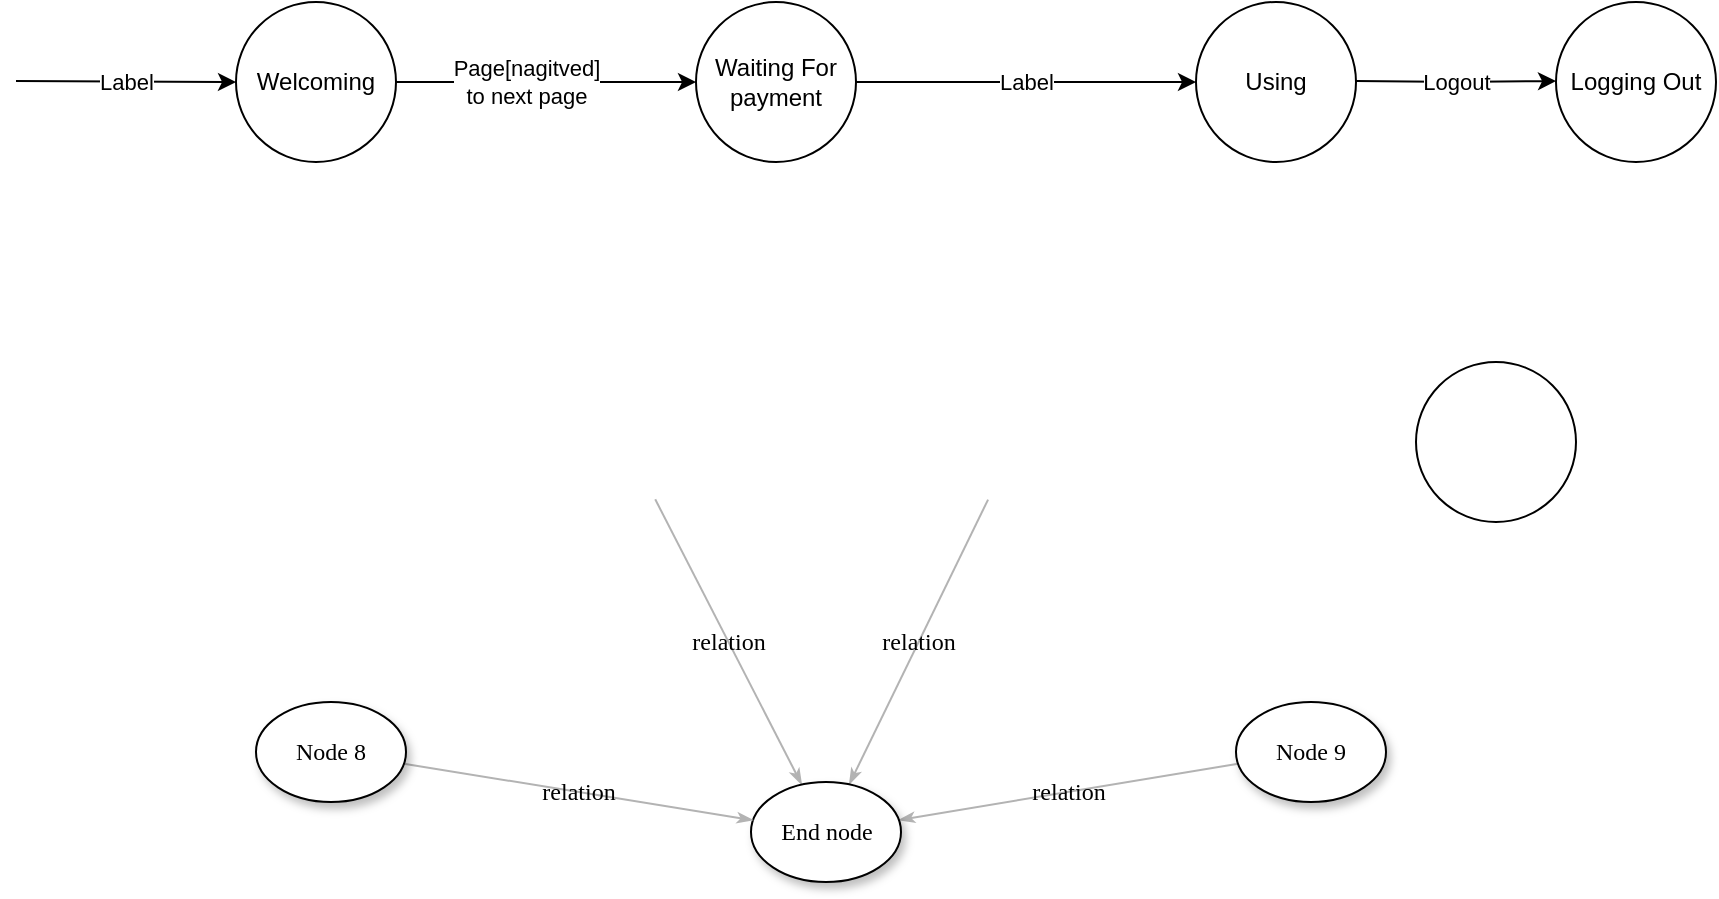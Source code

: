 <mxfile version="14.1.8" type="github">
  <diagram name="Page-1" id="42789a77-a242-8287-6e28-9cd8cfd52e62">
    <mxGraphModel dx="1038" dy="548" grid="1" gridSize="10" guides="1" tooltips="1" connect="1" arrows="1" fold="1" page="1" pageScale="1" pageWidth="1100" pageHeight="850" background="#ffffff" math="0" shadow="0">
      <root>
        <mxCell id="0" />
        <mxCell id="1" parent="0" />
        <mxCell id="1ea317790d2ca983-17" value="relation" style="edgeStyle=none;rounded=1;html=1;labelBackgroundColor=none;startArrow=none;startFill=0;startSize=5;endArrow=classicThin;endFill=1;endSize=5;jettySize=auto;orthogonalLoop=1;strokeColor=#B3B3B3;strokeWidth=1;fontFamily=Verdana;fontSize=12" parent="1" source="1ea317790d2ca983-5" target="1ea317790d2ca983-8" edge="1">
          <mxGeometry relative="1" as="geometry" />
        </mxCell>
        <mxCell id="1ea317790d2ca983-5" value="&lt;span&gt;Node 9&lt;/span&gt;" style="ellipse;whiteSpace=wrap;html=1;rounded=0;shadow=1;comic=0;labelBackgroundColor=none;strokeWidth=1;fontFamily=Verdana;fontSize=12;align=center;" parent="1" vertex="1">
          <mxGeometry x="700" y="470" width="75" height="50" as="geometry" />
        </mxCell>
        <mxCell id="1ea317790d2ca983-23" value="relation" style="edgeStyle=none;rounded=1;html=1;labelBackgroundColor=none;startArrow=none;startFill=0;startSize=5;endArrow=classicThin;endFill=1;endSize=5;jettySize=auto;orthogonalLoop=1;strokeColor=#B3B3B3;strokeWidth=1;fontFamily=Verdana;fontSize=12" parent="1" target="1ea317790d2ca983-8" edge="1">
          <mxGeometry relative="1" as="geometry">
            <mxPoint x="576.029" y="368.802" as="sourcePoint" />
          </mxGeometry>
        </mxCell>
        <mxCell id="1ea317790d2ca983-24" value="relation" style="edgeStyle=none;rounded=1;html=1;labelBackgroundColor=none;startArrow=none;startFill=0;startSize=5;endArrow=classicThin;endFill=1;endSize=5;jettySize=auto;orthogonalLoop=1;strokeColor=#B3B3B3;strokeWidth=1;fontFamily=Verdana;fontSize=12" parent="1" target="1ea317790d2ca983-8" edge="1">
          <mxGeometry relative="1" as="geometry">
            <mxPoint x="409.615" y="368.659" as="sourcePoint" />
          </mxGeometry>
        </mxCell>
        <mxCell id="1ea317790d2ca983-8" value="End node" style="ellipse;whiteSpace=wrap;html=1;rounded=0;shadow=1;comic=0;labelBackgroundColor=none;strokeWidth=1;fontFamily=Verdana;fontSize=12;align=center;" parent="1" vertex="1">
          <mxGeometry x="457.5" y="510" width="75" height="50" as="geometry" />
        </mxCell>
        <mxCell id="1ea317790d2ca983-18" value="relation" style="edgeStyle=none;rounded=1;html=1;labelBackgroundColor=none;startArrow=none;startFill=0;startSize=5;endArrow=classicThin;endFill=1;endSize=5;jettySize=auto;orthogonalLoop=1;strokeColor=#B3B3B3;strokeWidth=1;fontFamily=Verdana;fontSize=12" parent="1" source="1ea317790d2ca983-11" target="1ea317790d2ca983-8" edge="1">
          <mxGeometry relative="1" as="geometry" />
        </mxCell>
        <mxCell id="1ea317790d2ca983-11" value="&lt;span&gt;Node 8&lt;/span&gt;" style="ellipse;whiteSpace=wrap;html=1;rounded=0;shadow=1;comic=0;labelBackgroundColor=none;strokeWidth=1;fontFamily=Verdana;fontSize=12;align=center;" parent="1" vertex="1">
          <mxGeometry x="210" y="470" width="75" height="50" as="geometry" />
        </mxCell>
        <mxCell id="xNgxjTO_-06Ct2xAcb4G-1" value="Welcoming" style="ellipse;whiteSpace=wrap;html=1;aspect=fixed;" vertex="1" parent="1">
          <mxGeometry x="200" y="120" width="80" height="80" as="geometry" />
        </mxCell>
        <mxCell id="xNgxjTO_-06Ct2xAcb4G-4" value="" style="endArrow=classic;html=1;entryX=0;entryY=0.5;entryDx=0;entryDy=0;" edge="1" parent="1" target="xNgxjTO_-06Ct2xAcb4G-1">
          <mxGeometry relative="1" as="geometry">
            <mxPoint x="90" y="159.5" as="sourcePoint" />
            <mxPoint x="180" y="160" as="targetPoint" />
          </mxGeometry>
        </mxCell>
        <mxCell id="xNgxjTO_-06Ct2xAcb4G-5" value="Label" style="edgeLabel;resizable=0;html=1;align=center;verticalAlign=middle;" connectable="0" vertex="1" parent="xNgxjTO_-06Ct2xAcb4G-4">
          <mxGeometry relative="1" as="geometry" />
        </mxCell>
        <mxCell id="xNgxjTO_-06Ct2xAcb4G-7" value="" style="endArrow=classic;html=1;entryX=0;entryY=0.5;entryDx=0;entryDy=0;" edge="1" parent="1" target="xNgxjTO_-06Ct2xAcb4G-2">
          <mxGeometry relative="1" as="geometry">
            <mxPoint x="280" y="160" as="sourcePoint" />
            <mxPoint x="380" y="160" as="targetPoint" />
          </mxGeometry>
        </mxCell>
        <mxCell id="xNgxjTO_-06Ct2xAcb4G-8" value="Page[nagitved]&lt;br&gt;to next page" style="edgeLabel;resizable=0;html=1;align=center;verticalAlign=middle;" connectable="0" vertex="1" parent="xNgxjTO_-06Ct2xAcb4G-7">
          <mxGeometry relative="1" as="geometry">
            <mxPoint x="-10" as="offset" />
          </mxGeometry>
        </mxCell>
        <mxCell id="xNgxjTO_-06Ct2xAcb4G-9" value="Using" style="ellipse;whiteSpace=wrap;html=1;aspect=fixed;" vertex="1" parent="1">
          <mxGeometry x="680" y="120" width="80" height="80" as="geometry" />
        </mxCell>
        <mxCell id="xNgxjTO_-06Ct2xAcb4G-16" value="" style="endArrow=classic;html=1;" edge="1" parent="1" source="xNgxjTO_-06Ct2xAcb4G-2" target="xNgxjTO_-06Ct2xAcb4G-9">
          <mxGeometry relative="1" as="geometry">
            <mxPoint x="490" y="159.5" as="sourcePoint" />
            <mxPoint x="590" y="159.5" as="targetPoint" />
          </mxGeometry>
        </mxCell>
        <mxCell id="xNgxjTO_-06Ct2xAcb4G-17" value="Label" style="edgeLabel;resizable=0;html=1;align=center;verticalAlign=middle;" connectable="0" vertex="1" parent="xNgxjTO_-06Ct2xAcb4G-16">
          <mxGeometry relative="1" as="geometry" />
        </mxCell>
        <mxCell id="xNgxjTO_-06Ct2xAcb4G-2" value="Waiting For&lt;br&gt;payment" style="ellipse;whiteSpace=wrap;html=1;aspect=fixed;" vertex="1" parent="1">
          <mxGeometry x="430" y="120" width="80" height="80" as="geometry" />
        </mxCell>
        <mxCell id="xNgxjTO_-06Ct2xAcb4G-20" value="Logging Out" style="ellipse;whiteSpace=wrap;html=1;aspect=fixed;" vertex="1" parent="1">
          <mxGeometry x="860" y="120" width="80" height="80" as="geometry" />
        </mxCell>
        <mxCell id="xNgxjTO_-06Ct2xAcb4G-21" value="" style="ellipse;whiteSpace=wrap;html=1;aspect=fixed;" vertex="1" parent="1">
          <mxGeometry x="790" y="300" width="80" height="80" as="geometry" />
        </mxCell>
        <mxCell id="xNgxjTO_-06Ct2xAcb4G-42" value="" style="endArrow=classic;html=1;" edge="1" parent="1">
          <mxGeometry relative="1" as="geometry">
            <mxPoint x="760" y="159.5" as="sourcePoint" />
            <mxPoint x="860" y="159.5" as="targetPoint" />
            <Array as="points">
              <mxPoint x="810" y="160" />
            </Array>
          </mxGeometry>
        </mxCell>
        <mxCell id="xNgxjTO_-06Ct2xAcb4G-43" value="Logout" style="edgeLabel;resizable=0;html=1;align=center;verticalAlign=middle;" connectable="0" vertex="1" parent="xNgxjTO_-06Ct2xAcb4G-42">
          <mxGeometry relative="1" as="geometry">
            <mxPoint as="offset" />
          </mxGeometry>
        </mxCell>
      </root>
    </mxGraphModel>
  </diagram>
</mxfile>
